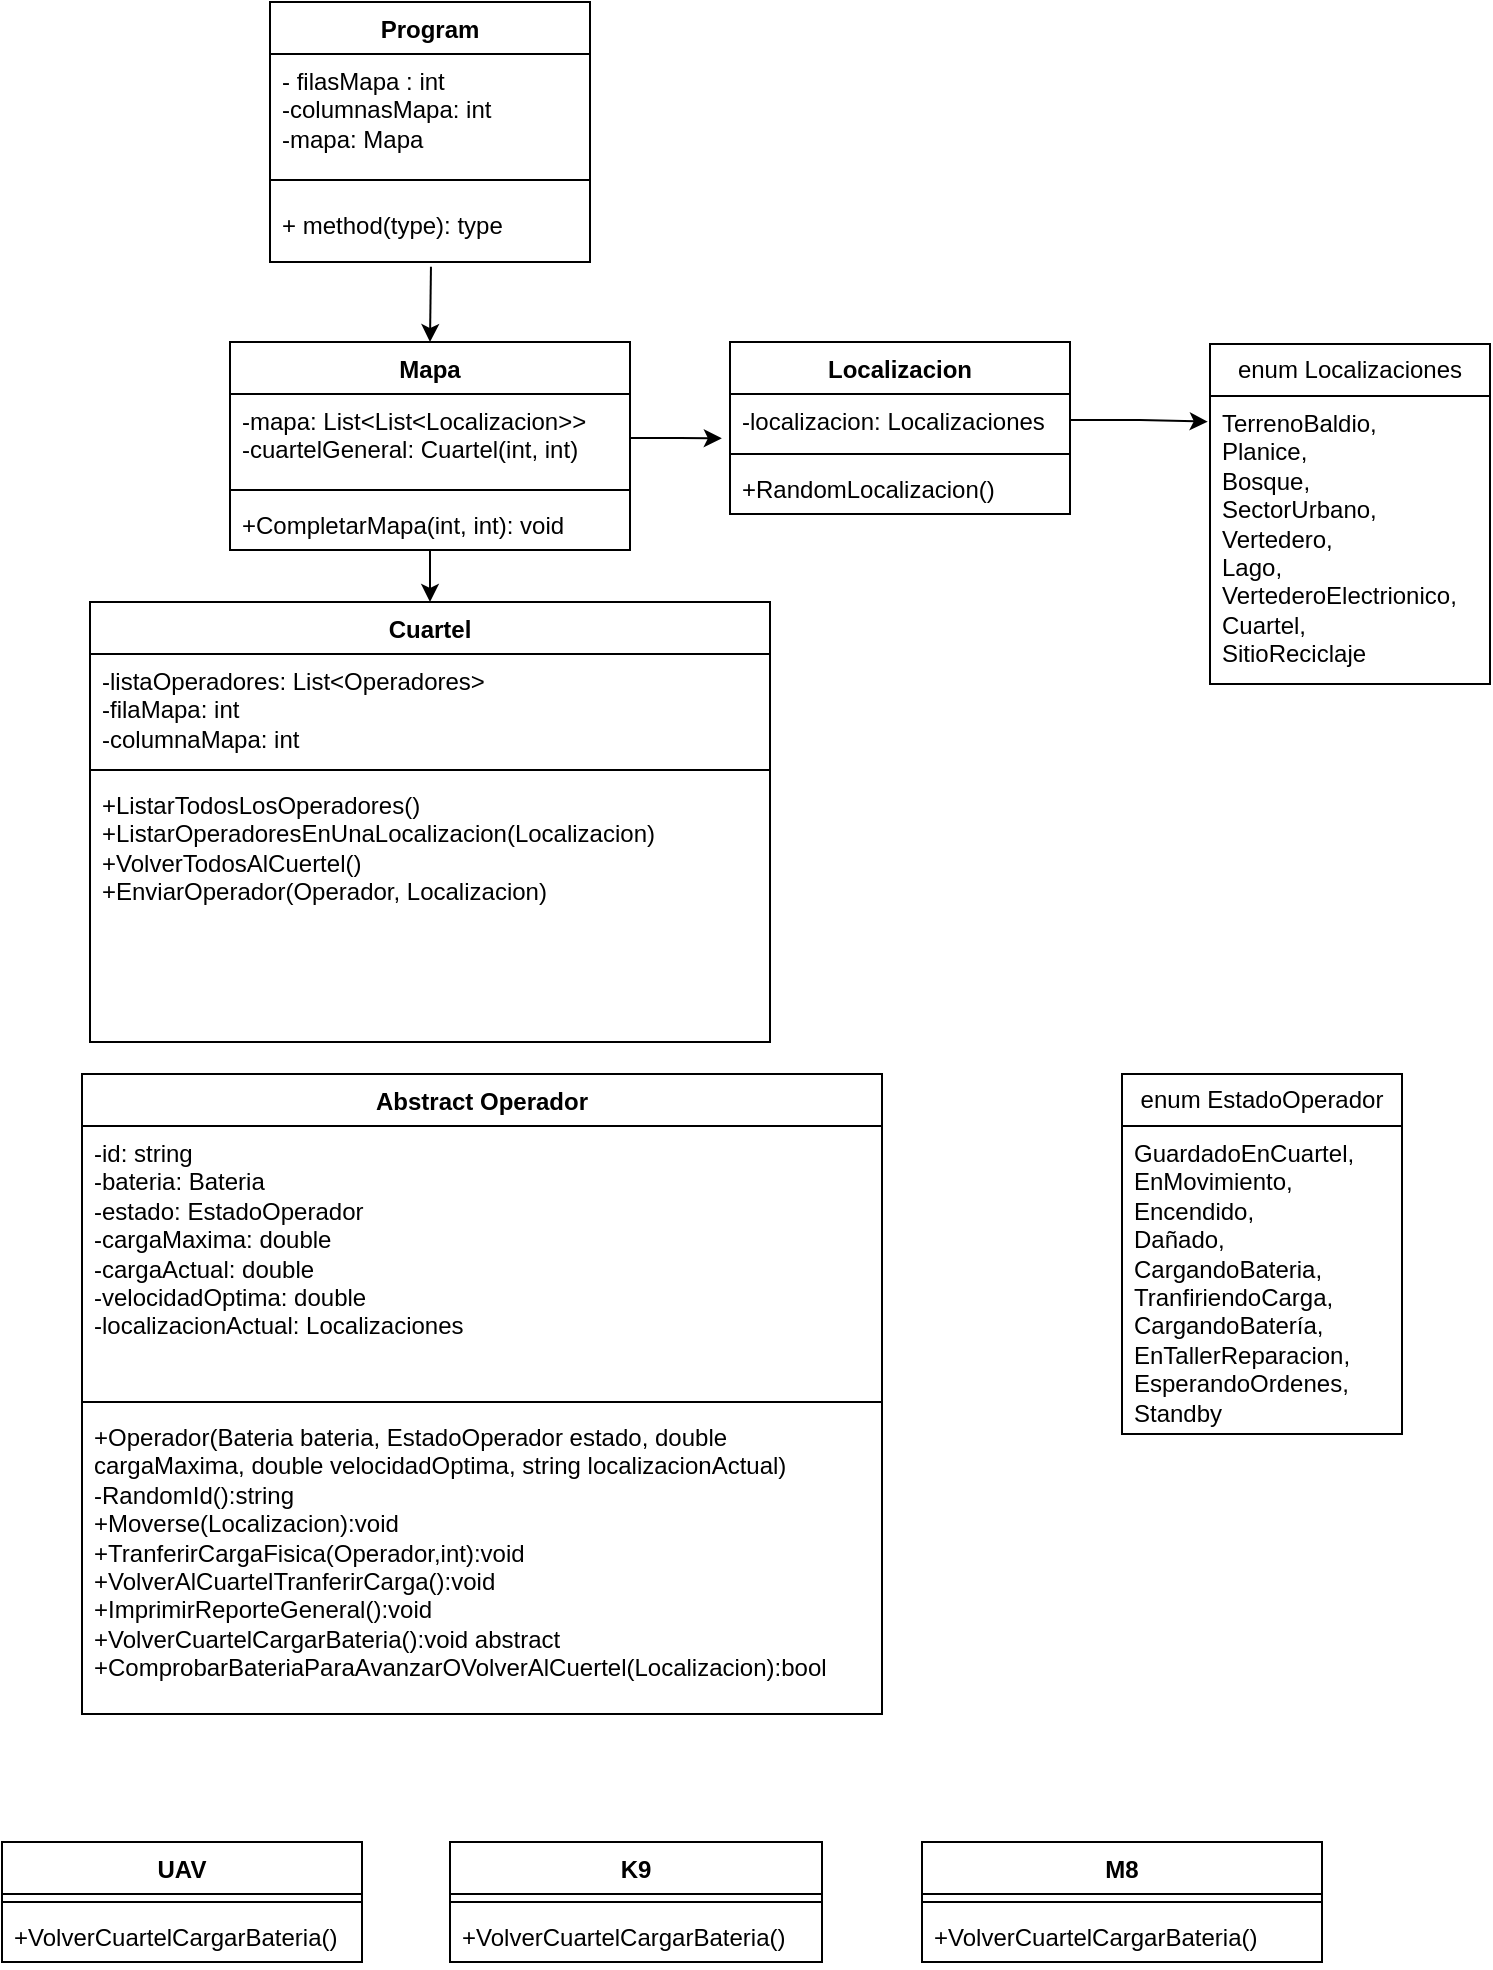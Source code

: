 <mxfile version="22.0.8" type="github">
  <diagram id="C5RBs43oDa-KdzZeNtuy" name="Page-1">
    <mxGraphModel dx="838" dy="1582" grid="1" gridSize="10" guides="1" tooltips="1" connect="1" arrows="1" fold="1" page="1" pageScale="1" pageWidth="827" pageHeight="1169" math="0" shadow="0">
      <root>
        <mxCell id="WIyWlLk6GJQsqaUBKTNV-0" />
        <mxCell id="WIyWlLk6GJQsqaUBKTNV-1" parent="WIyWlLk6GJQsqaUBKTNV-0" />
        <mxCell id="q5LzrCZKhv2fRHbP0HXi-0" value="Program" style="swimlane;fontStyle=1;align=center;verticalAlign=top;childLayout=stackLayout;horizontal=1;startSize=26;horizontalStack=0;resizeParent=1;resizeParentMax=0;resizeLast=0;collapsible=1;marginBottom=0;whiteSpace=wrap;html=1;" vertex="1" parent="WIyWlLk6GJQsqaUBKTNV-1">
          <mxGeometry x="154" y="-1120" width="160" height="130" as="geometry" />
        </mxCell>
        <mxCell id="q5LzrCZKhv2fRHbP0HXi-1" value="- filasMapa : int&lt;br&gt;-columnasMapa: int&lt;br&gt;-mapa: Mapa" style="text;strokeColor=none;fillColor=none;align=left;verticalAlign=top;spacingLeft=4;spacingRight=4;overflow=hidden;rotatable=0;points=[[0,0.5],[1,0.5]];portConstraint=eastwest;whiteSpace=wrap;html=1;" vertex="1" parent="q5LzrCZKhv2fRHbP0HXi-0">
          <mxGeometry y="26" width="160" height="54" as="geometry" />
        </mxCell>
        <mxCell id="q5LzrCZKhv2fRHbP0HXi-2" value="" style="line;strokeWidth=1;fillColor=none;align=left;verticalAlign=middle;spacingTop=-1;spacingLeft=3;spacingRight=3;rotatable=0;labelPosition=right;points=[];portConstraint=eastwest;strokeColor=inherit;" vertex="1" parent="q5LzrCZKhv2fRHbP0HXi-0">
          <mxGeometry y="80" width="160" height="18" as="geometry" />
        </mxCell>
        <mxCell id="q5LzrCZKhv2fRHbP0HXi-3" value="+ method(type): type" style="text;strokeColor=none;fillColor=none;align=left;verticalAlign=top;spacingLeft=4;spacingRight=4;overflow=hidden;rotatable=0;points=[[0,0.5],[1,0.5]];portConstraint=eastwest;whiteSpace=wrap;html=1;" vertex="1" parent="q5LzrCZKhv2fRHbP0HXi-0">
          <mxGeometry y="98" width="160" height="32" as="geometry" />
        </mxCell>
        <mxCell id="q5LzrCZKhv2fRHbP0HXi-4" value="Mapa" style="swimlane;fontStyle=1;align=center;verticalAlign=top;childLayout=stackLayout;horizontal=1;startSize=26;horizontalStack=0;resizeParent=1;resizeParentMax=0;resizeLast=0;collapsible=1;marginBottom=0;whiteSpace=wrap;html=1;" vertex="1" parent="WIyWlLk6GJQsqaUBKTNV-1">
          <mxGeometry x="134" y="-950" width="200" height="104" as="geometry" />
        </mxCell>
        <mxCell id="q5LzrCZKhv2fRHbP0HXi-5" value="-mapa: List&amp;lt;List&amp;lt;Localizacion&amp;gt;&amp;gt;&lt;br&gt;-cuartelGeneral: Cuartel(int, int)" style="text;strokeColor=none;fillColor=none;align=left;verticalAlign=top;spacingLeft=4;spacingRight=4;overflow=hidden;rotatable=0;points=[[0,0.5],[1,0.5]];portConstraint=eastwest;whiteSpace=wrap;html=1;" vertex="1" parent="q5LzrCZKhv2fRHbP0HXi-4">
          <mxGeometry y="26" width="200" height="44" as="geometry" />
        </mxCell>
        <mxCell id="q5LzrCZKhv2fRHbP0HXi-6" value="" style="line;strokeWidth=1;fillColor=none;align=left;verticalAlign=middle;spacingTop=-1;spacingLeft=3;spacingRight=3;rotatable=0;labelPosition=right;points=[];portConstraint=eastwest;strokeColor=inherit;" vertex="1" parent="q5LzrCZKhv2fRHbP0HXi-4">
          <mxGeometry y="70" width="200" height="8" as="geometry" />
        </mxCell>
        <mxCell id="q5LzrCZKhv2fRHbP0HXi-7" value="+CompletarMapa(int, int): void" style="text;strokeColor=none;fillColor=none;align=left;verticalAlign=top;spacingLeft=4;spacingRight=4;overflow=hidden;rotatable=0;points=[[0,0.5],[1,0.5]];portConstraint=eastwest;whiteSpace=wrap;html=1;" vertex="1" parent="q5LzrCZKhv2fRHbP0HXi-4">
          <mxGeometry y="78" width="200" height="26" as="geometry" />
        </mxCell>
        <mxCell id="q5LzrCZKhv2fRHbP0HXi-21" style="edgeStyle=orthogonalEdgeStyle;rounded=0;orthogonalLoop=1;jettySize=auto;html=1;exitX=0.5;exitY=0;exitDx=0;exitDy=0;entryX=0.5;entryY=1;entryDx=0;entryDy=0;startArrow=classic;startFill=1;endArrow=none;endFill=0;" edge="1" parent="WIyWlLk6GJQsqaUBKTNV-1" source="q5LzrCZKhv2fRHbP0HXi-8" target="q5LzrCZKhv2fRHbP0HXi-4">
          <mxGeometry relative="1" as="geometry" />
        </mxCell>
        <mxCell id="q5LzrCZKhv2fRHbP0HXi-8" value="Cuartel" style="swimlane;fontStyle=1;align=center;verticalAlign=top;childLayout=stackLayout;horizontal=1;startSize=26;horizontalStack=0;resizeParent=1;resizeParentMax=0;resizeLast=0;collapsible=1;marginBottom=0;whiteSpace=wrap;html=1;" vertex="1" parent="WIyWlLk6GJQsqaUBKTNV-1">
          <mxGeometry x="64" y="-820" width="340" height="220" as="geometry" />
        </mxCell>
        <mxCell id="q5LzrCZKhv2fRHbP0HXi-9" value="-listaOperadores: List&amp;lt;Operadores&amp;gt;&lt;br&gt;-filaMapa: int&lt;br&gt;-columnaMapa: int" style="text;strokeColor=none;fillColor=none;align=left;verticalAlign=top;spacingLeft=4;spacingRight=4;overflow=hidden;rotatable=0;points=[[0,0.5],[1,0.5]];portConstraint=eastwest;whiteSpace=wrap;html=1;" vertex="1" parent="q5LzrCZKhv2fRHbP0HXi-8">
          <mxGeometry y="26" width="340" height="54" as="geometry" />
        </mxCell>
        <mxCell id="q5LzrCZKhv2fRHbP0HXi-10" value="" style="line;strokeWidth=1;fillColor=none;align=left;verticalAlign=middle;spacingTop=-1;spacingLeft=3;spacingRight=3;rotatable=0;labelPosition=right;points=[];portConstraint=eastwest;strokeColor=inherit;" vertex="1" parent="q5LzrCZKhv2fRHbP0HXi-8">
          <mxGeometry y="80" width="340" height="8" as="geometry" />
        </mxCell>
        <mxCell id="q5LzrCZKhv2fRHbP0HXi-11" value="+ListarTodosLosOperadores()&lt;br&gt;+ListarOperadoresEnUnaLocalizacion(Localizacion)&lt;br&gt;+VolverTodosAlCuertel()&lt;br&gt;+EnviarOperador(Operador, Localizacion)" style="text;strokeColor=none;fillColor=none;align=left;verticalAlign=top;spacingLeft=4;spacingRight=4;overflow=hidden;rotatable=0;points=[[0,0.5],[1,0.5]];portConstraint=eastwest;whiteSpace=wrap;html=1;" vertex="1" parent="q5LzrCZKhv2fRHbP0HXi-8">
          <mxGeometry y="88" width="340" height="132" as="geometry" />
        </mxCell>
        <mxCell id="q5LzrCZKhv2fRHbP0HXi-12" value="Localizacion" style="swimlane;fontStyle=1;align=center;verticalAlign=top;childLayout=stackLayout;horizontal=1;startSize=26;horizontalStack=0;resizeParent=1;resizeParentMax=0;resizeLast=0;collapsible=1;marginBottom=0;whiteSpace=wrap;html=1;" vertex="1" parent="WIyWlLk6GJQsqaUBKTNV-1">
          <mxGeometry x="384" y="-950" width="170" height="86" as="geometry" />
        </mxCell>
        <mxCell id="q5LzrCZKhv2fRHbP0HXi-13" value="-localizacion: Localizaciones" style="text;strokeColor=none;fillColor=none;align=left;verticalAlign=top;spacingLeft=4;spacingRight=4;overflow=hidden;rotatable=0;points=[[0,0.5],[1,0.5]];portConstraint=eastwest;whiteSpace=wrap;html=1;" vertex="1" parent="q5LzrCZKhv2fRHbP0HXi-12">
          <mxGeometry y="26" width="170" height="26" as="geometry" />
        </mxCell>
        <mxCell id="q5LzrCZKhv2fRHbP0HXi-14" value="" style="line;strokeWidth=1;fillColor=none;align=left;verticalAlign=middle;spacingTop=-1;spacingLeft=3;spacingRight=3;rotatable=0;labelPosition=right;points=[];portConstraint=eastwest;strokeColor=inherit;" vertex="1" parent="q5LzrCZKhv2fRHbP0HXi-12">
          <mxGeometry y="52" width="170" height="8" as="geometry" />
        </mxCell>
        <mxCell id="q5LzrCZKhv2fRHbP0HXi-15" value="+RandomLocalizacion()" style="text;strokeColor=none;fillColor=none;align=left;verticalAlign=top;spacingLeft=4;spacingRight=4;overflow=hidden;rotatable=0;points=[[0,0.5],[1,0.5]];portConstraint=eastwest;whiteSpace=wrap;html=1;" vertex="1" parent="q5LzrCZKhv2fRHbP0HXi-12">
          <mxGeometry y="60" width="170" height="26" as="geometry" />
        </mxCell>
        <mxCell id="q5LzrCZKhv2fRHbP0HXi-16" value="enum Localizaciones" style="swimlane;fontStyle=0;childLayout=stackLayout;horizontal=1;startSize=26;fillColor=none;horizontalStack=0;resizeParent=1;resizeParentMax=0;resizeLast=0;collapsible=1;marginBottom=0;whiteSpace=wrap;html=1;" vertex="1" parent="WIyWlLk6GJQsqaUBKTNV-1">
          <mxGeometry x="624" y="-949" width="140" height="170" as="geometry" />
        </mxCell>
        <mxCell id="q5LzrCZKhv2fRHbP0HXi-17" value="&lt;div&gt;TerrenoBaldio,&lt;/div&gt;&lt;div&gt;Planice,&lt;/div&gt;&lt;div&gt;Bosque,&lt;/div&gt;&lt;div&gt;SectorUrbano,&lt;/div&gt;&lt;div&gt;Vertedero,&lt;/div&gt;&lt;div&gt;Lago,&lt;/div&gt;&lt;div&gt;VertederoElectrionico,&lt;/div&gt;&lt;div&gt;Cuartel,&lt;/div&gt;&lt;div&gt;SitioReciclaje&lt;/div&gt;" style="text;strokeColor=none;fillColor=none;align=left;verticalAlign=top;spacingLeft=4;spacingRight=4;overflow=hidden;rotatable=0;points=[[0,0.5],[1,0.5]];portConstraint=eastwest;whiteSpace=wrap;html=1;" vertex="1" parent="q5LzrCZKhv2fRHbP0HXi-16">
          <mxGeometry y="26" width="140" height="144" as="geometry" />
        </mxCell>
        <mxCell id="q5LzrCZKhv2fRHbP0HXi-20" style="edgeStyle=orthogonalEdgeStyle;rounded=0;orthogonalLoop=1;jettySize=auto;html=1;exitX=0.5;exitY=0;exitDx=0;exitDy=0;entryX=0.503;entryY=1.073;entryDx=0;entryDy=0;entryPerimeter=0;startArrow=classic;startFill=1;endArrow=none;endFill=0;" edge="1" parent="WIyWlLk6GJQsqaUBKTNV-1" source="q5LzrCZKhv2fRHbP0HXi-4" target="q5LzrCZKhv2fRHbP0HXi-3">
          <mxGeometry relative="1" as="geometry" />
        </mxCell>
        <mxCell id="q5LzrCZKhv2fRHbP0HXi-22" style="edgeStyle=orthogonalEdgeStyle;rounded=0;orthogonalLoop=1;jettySize=auto;html=1;exitX=1;exitY=0.5;exitDx=0;exitDy=0;entryX=-0.024;entryY=0.853;entryDx=0;entryDy=0;entryPerimeter=0;" edge="1" parent="WIyWlLk6GJQsqaUBKTNV-1" source="q5LzrCZKhv2fRHbP0HXi-5" target="q5LzrCZKhv2fRHbP0HXi-13">
          <mxGeometry relative="1" as="geometry" />
        </mxCell>
        <mxCell id="q5LzrCZKhv2fRHbP0HXi-23" style="edgeStyle=orthogonalEdgeStyle;rounded=0;orthogonalLoop=1;jettySize=auto;html=1;exitX=1;exitY=0.5;exitDx=0;exitDy=0;entryX=-0.008;entryY=0.089;entryDx=0;entryDy=0;entryPerimeter=0;" edge="1" parent="WIyWlLk6GJQsqaUBKTNV-1" source="q5LzrCZKhv2fRHbP0HXi-13" target="q5LzrCZKhv2fRHbP0HXi-17">
          <mxGeometry relative="1" as="geometry" />
        </mxCell>
        <mxCell id="q5LzrCZKhv2fRHbP0HXi-24" value="Abstract Operador" style="swimlane;fontStyle=1;align=center;verticalAlign=top;childLayout=stackLayout;horizontal=1;startSize=26;horizontalStack=0;resizeParent=1;resizeParentMax=0;resizeLast=0;collapsible=1;marginBottom=0;whiteSpace=wrap;html=1;" vertex="1" parent="WIyWlLk6GJQsqaUBKTNV-1">
          <mxGeometry x="60" y="-584" width="400" height="320" as="geometry" />
        </mxCell>
        <mxCell id="q5LzrCZKhv2fRHbP0HXi-25" value="-id: string&lt;br&gt;-bateria: Bateria&lt;br&gt;-estado: EstadoOperador&lt;br&gt;-cargaMaxima: double&lt;br&gt;-cargaActual: double&lt;br&gt;-velocidadOptima: double&lt;br&gt;-localizacionActual: Localizaciones" style="text;strokeColor=none;fillColor=none;align=left;verticalAlign=top;spacingLeft=4;spacingRight=4;overflow=hidden;rotatable=0;points=[[0,0.5],[1,0.5]];portConstraint=eastwest;whiteSpace=wrap;html=1;" vertex="1" parent="q5LzrCZKhv2fRHbP0HXi-24">
          <mxGeometry y="26" width="400" height="134" as="geometry" />
        </mxCell>
        <mxCell id="q5LzrCZKhv2fRHbP0HXi-26" value="" style="line;strokeWidth=1;fillColor=none;align=left;verticalAlign=middle;spacingTop=-1;spacingLeft=3;spacingRight=3;rotatable=0;labelPosition=right;points=[];portConstraint=eastwest;strokeColor=inherit;" vertex="1" parent="q5LzrCZKhv2fRHbP0HXi-24">
          <mxGeometry y="160" width="400" height="8" as="geometry" />
        </mxCell>
        <mxCell id="q5LzrCZKhv2fRHbP0HXi-27" value="&lt;div&gt;+Operador(Bateria bateria, EstadoOperador estado, double cargaMaxima, double velocidadOptima, string localizacionActual)&lt;/div&gt;&lt;div&gt;-RandomId():string&lt;/div&gt;&lt;div&gt;+Moverse(Localizacion):void&lt;/div&gt;&lt;div&gt;+TranferirCargaFisica(Operador,int):void&lt;/div&gt;&lt;div&gt;+VolverAlCuartelTranferirCarga():void&lt;/div&gt;&lt;div&gt;+ImprimirReporteGeneral():void&lt;/div&gt;&lt;div&gt;+VolverCuartelCargarBateria():void abstract&lt;/div&gt;&lt;div&gt;+ComprobarBateriaParaAvanzarOVolverAlCuertel(Localizacion):bool&lt;/div&gt;&lt;div&gt;&lt;br&gt;&lt;/div&gt;" style="text;strokeColor=none;fillColor=none;align=left;verticalAlign=top;spacingLeft=4;spacingRight=4;overflow=hidden;rotatable=0;points=[[0,0.5],[1,0.5]];portConstraint=eastwest;whiteSpace=wrap;html=1;" vertex="1" parent="q5LzrCZKhv2fRHbP0HXi-24">
          <mxGeometry y="168" width="400" height="152" as="geometry" />
        </mxCell>
        <mxCell id="q5LzrCZKhv2fRHbP0HXi-34" value="enum EstadoOperador" style="swimlane;fontStyle=0;childLayout=stackLayout;horizontal=1;startSize=26;fillColor=none;horizontalStack=0;resizeParent=1;resizeParentMax=0;resizeLast=0;collapsible=1;marginBottom=0;whiteSpace=wrap;html=1;" vertex="1" parent="WIyWlLk6GJQsqaUBKTNV-1">
          <mxGeometry x="580" y="-584" width="140" height="180" as="geometry" />
        </mxCell>
        <mxCell id="q5LzrCZKhv2fRHbP0HXi-35" value="&lt;div&gt;GuardadoEnCuartel,&lt;/div&gt;&lt;div&gt;EnMovimiento,&lt;/div&gt;&lt;div&gt;Encendido,&lt;/div&gt;&lt;div&gt;Dañado,&lt;/div&gt;&lt;div&gt;CargandoBateria,&lt;/div&gt;&lt;div&gt;TranfiriendoCarga,&lt;/div&gt;&lt;div&gt;CargandoBatería,&lt;/div&gt;&lt;div&gt;EnTallerReparacion,&lt;/div&gt;&lt;div&gt;EsperandoOrdenes,&lt;/div&gt;&lt;div&gt;Standby&lt;/div&gt;" style="text;strokeColor=none;fillColor=none;align=left;verticalAlign=top;spacingLeft=4;spacingRight=4;overflow=hidden;rotatable=0;points=[[0,0.5],[1,0.5]];portConstraint=eastwest;whiteSpace=wrap;html=1;" vertex="1" parent="q5LzrCZKhv2fRHbP0HXi-34">
          <mxGeometry y="26" width="140" height="154" as="geometry" />
        </mxCell>
        <mxCell id="q5LzrCZKhv2fRHbP0HXi-36" value="UAV" style="swimlane;fontStyle=1;align=center;verticalAlign=top;childLayout=stackLayout;horizontal=1;startSize=26;horizontalStack=0;resizeParent=1;resizeParentMax=0;resizeLast=0;collapsible=1;marginBottom=0;whiteSpace=wrap;html=1;" vertex="1" parent="WIyWlLk6GJQsqaUBKTNV-1">
          <mxGeometry x="20" y="-200" width="180" height="60" as="geometry" />
        </mxCell>
        <mxCell id="q5LzrCZKhv2fRHbP0HXi-38" value="" style="line;strokeWidth=1;fillColor=none;align=left;verticalAlign=middle;spacingTop=-1;spacingLeft=3;spacingRight=3;rotatable=0;labelPosition=right;points=[];portConstraint=eastwest;strokeColor=inherit;" vertex="1" parent="q5LzrCZKhv2fRHbP0HXi-36">
          <mxGeometry y="26" width="180" height="8" as="geometry" />
        </mxCell>
        <mxCell id="q5LzrCZKhv2fRHbP0HXi-39" value="+VolverCuartelCargarBateria()" style="text;strokeColor=none;fillColor=none;align=left;verticalAlign=top;spacingLeft=4;spacingRight=4;overflow=hidden;rotatable=0;points=[[0,0.5],[1,0.5]];portConstraint=eastwest;whiteSpace=wrap;html=1;" vertex="1" parent="q5LzrCZKhv2fRHbP0HXi-36">
          <mxGeometry y="34" width="180" height="26" as="geometry" />
        </mxCell>
        <mxCell id="q5LzrCZKhv2fRHbP0HXi-40" value="K9" style="swimlane;fontStyle=1;align=center;verticalAlign=top;childLayout=stackLayout;horizontal=1;startSize=26;horizontalStack=0;resizeParent=1;resizeParentMax=0;resizeLast=0;collapsible=1;marginBottom=0;whiteSpace=wrap;html=1;" vertex="1" parent="WIyWlLk6GJQsqaUBKTNV-1">
          <mxGeometry x="244" y="-200" width="186" height="60" as="geometry" />
        </mxCell>
        <mxCell id="q5LzrCZKhv2fRHbP0HXi-42" value="" style="line;strokeWidth=1;fillColor=none;align=left;verticalAlign=middle;spacingTop=-1;spacingLeft=3;spacingRight=3;rotatable=0;labelPosition=right;points=[];portConstraint=eastwest;strokeColor=inherit;" vertex="1" parent="q5LzrCZKhv2fRHbP0HXi-40">
          <mxGeometry y="26" width="186" height="8" as="geometry" />
        </mxCell>
        <mxCell id="q5LzrCZKhv2fRHbP0HXi-43" value="+VolverCuartelCargarBateria()" style="text;strokeColor=none;fillColor=none;align=left;verticalAlign=top;spacingLeft=4;spacingRight=4;overflow=hidden;rotatable=0;points=[[0,0.5],[1,0.5]];portConstraint=eastwest;whiteSpace=wrap;html=1;" vertex="1" parent="q5LzrCZKhv2fRHbP0HXi-40">
          <mxGeometry y="34" width="186" height="26" as="geometry" />
        </mxCell>
        <mxCell id="q5LzrCZKhv2fRHbP0HXi-44" value="M8" style="swimlane;fontStyle=1;align=center;verticalAlign=top;childLayout=stackLayout;horizontal=1;startSize=26;horizontalStack=0;resizeParent=1;resizeParentMax=0;resizeLast=0;collapsible=1;marginBottom=0;whiteSpace=wrap;html=1;" vertex="1" parent="WIyWlLk6GJQsqaUBKTNV-1">
          <mxGeometry x="480" y="-200" width="200" height="60" as="geometry" />
        </mxCell>
        <mxCell id="q5LzrCZKhv2fRHbP0HXi-46" value="" style="line;strokeWidth=1;fillColor=none;align=left;verticalAlign=middle;spacingTop=-1;spacingLeft=3;spacingRight=3;rotatable=0;labelPosition=right;points=[];portConstraint=eastwest;strokeColor=inherit;" vertex="1" parent="q5LzrCZKhv2fRHbP0HXi-44">
          <mxGeometry y="26" width="200" height="8" as="geometry" />
        </mxCell>
        <mxCell id="q5LzrCZKhv2fRHbP0HXi-47" value="+VolverCuartelCargarBateria()" style="text;strokeColor=none;fillColor=none;align=left;verticalAlign=top;spacingLeft=4;spacingRight=4;overflow=hidden;rotatable=0;points=[[0,0.5],[1,0.5]];portConstraint=eastwest;whiteSpace=wrap;html=1;" vertex="1" parent="q5LzrCZKhv2fRHbP0HXi-44">
          <mxGeometry y="34" width="200" height="26" as="geometry" />
        </mxCell>
      </root>
    </mxGraphModel>
  </diagram>
</mxfile>

